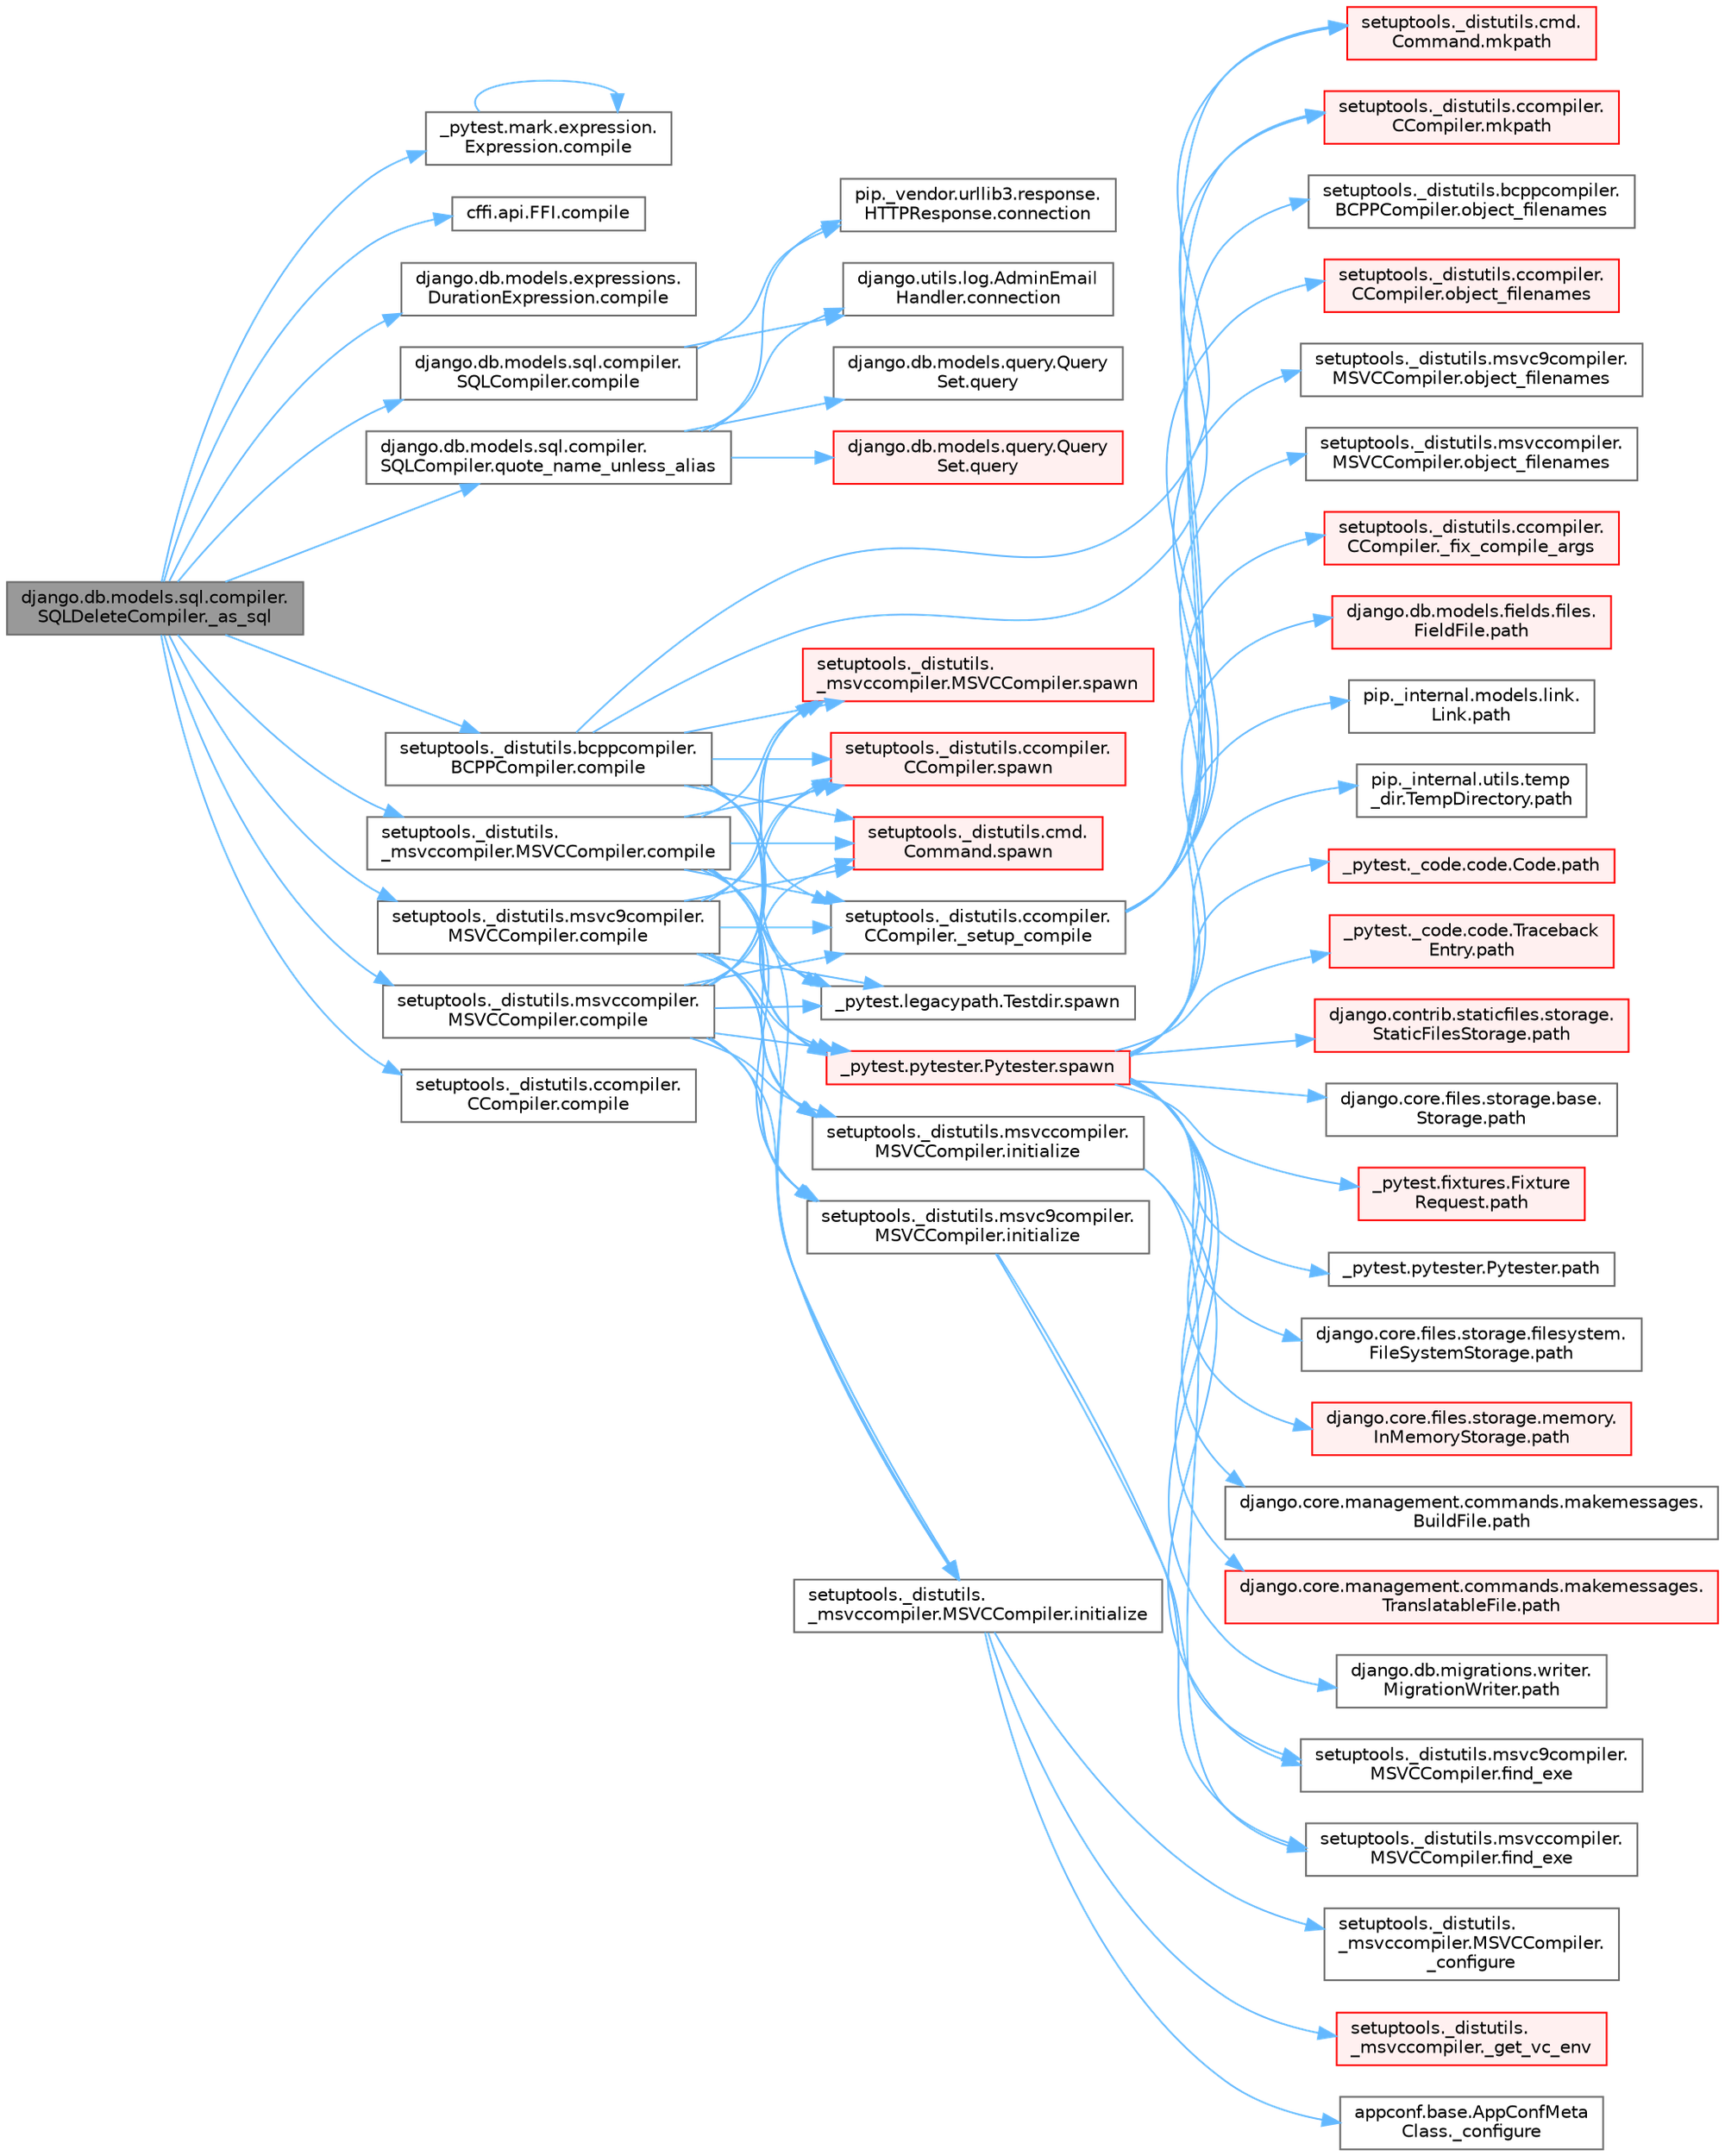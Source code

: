 digraph "django.db.models.sql.compiler.SQLDeleteCompiler._as_sql"
{
 // LATEX_PDF_SIZE
  bgcolor="transparent";
  edge [fontname=Helvetica,fontsize=10,labelfontname=Helvetica,labelfontsize=10];
  node [fontname=Helvetica,fontsize=10,shape=box,height=0.2,width=0.4];
  rankdir="LR";
  Node1 [id="Node000001",label="django.db.models.sql.compiler.\lSQLDeleteCompiler._as_sql",height=0.2,width=0.4,color="gray40", fillcolor="grey60", style="filled", fontcolor="black",tooltip=" "];
  Node1 -> Node2 [id="edge1_Node000001_Node000002",color="steelblue1",style="solid",tooltip=" "];
  Node2 [id="Node000002",label="_pytest.mark.expression.\lExpression.compile",height=0.2,width=0.4,color="grey40", fillcolor="white", style="filled",URL="$class__pytest_1_1mark_1_1expression_1_1_expression.html#a487c179805cbb1d7475c2ca8154c96fa",tooltip=" "];
  Node2 -> Node2 [id="edge2_Node000002_Node000002",color="steelblue1",style="solid",tooltip=" "];
  Node1 -> Node3 [id="edge3_Node000001_Node000003",color="steelblue1",style="solid",tooltip=" "];
  Node3 [id="Node000003",label="cffi.api.FFI.compile",height=0.2,width=0.4,color="grey40", fillcolor="white", style="filled",URL="$classcffi_1_1api_1_1_f_f_i.html#aa299db05eaf9e8845167d09760888799",tooltip=" "];
  Node1 -> Node4 [id="edge4_Node000001_Node000004",color="steelblue1",style="solid",tooltip=" "];
  Node4 [id="Node000004",label="django.db.models.expressions.\lDurationExpression.compile",height=0.2,width=0.4,color="grey40", fillcolor="white", style="filled",URL="$classdjango_1_1db_1_1models_1_1expressions_1_1_duration_expression.html#a47b1a07b0eadb9722fcd50f98312abc9",tooltip=" "];
  Node1 -> Node5 [id="edge5_Node000001_Node000005",color="steelblue1",style="solid",tooltip=" "];
  Node5 [id="Node000005",label="django.db.models.sql.compiler.\lSQLCompiler.compile",height=0.2,width=0.4,color="grey40", fillcolor="white", style="filled",URL="$classdjango_1_1db_1_1models_1_1sql_1_1compiler_1_1_s_q_l_compiler.html#aa04036f15ac7916f9be1c43e8ace807a",tooltip=" "];
  Node5 -> Node6 [id="edge6_Node000005_Node000006",color="steelblue1",style="solid",tooltip=" "];
  Node6 [id="Node000006",label="django.utils.log.AdminEmail\lHandler.connection",height=0.2,width=0.4,color="grey40", fillcolor="white", style="filled",URL="$classdjango_1_1utils_1_1log_1_1_admin_email_handler.html#a545b5f7ec55a857fe1ca7836814a0760",tooltip=" "];
  Node5 -> Node7 [id="edge7_Node000005_Node000007",color="steelblue1",style="solid",tooltip=" "];
  Node7 [id="Node000007",label="pip._vendor.urllib3.response.\lHTTPResponse.connection",height=0.2,width=0.4,color="grey40", fillcolor="white", style="filled",URL="$classpip_1_1__vendor_1_1urllib3_1_1response_1_1_h_t_t_p_response.html#a9002314624685de3bbf9b84bdc87fef8",tooltip=" "];
  Node1 -> Node8 [id="edge8_Node000001_Node000008",color="steelblue1",style="solid",tooltip=" "];
  Node8 [id="Node000008",label="setuptools._distutils.\l_msvccompiler.MSVCCompiler.compile",height=0.2,width=0.4,color="grey40", fillcolor="white", style="filled",URL="$classsetuptools_1_1__distutils_1_1__msvccompiler_1_1_m_s_v_c_compiler.html#a120b859ab4fa415afafa55d41da93d6d",tooltip=" "];
  Node8 -> Node9 [id="edge9_Node000008_Node000009",color="steelblue1",style="solid",tooltip=" "];
  Node9 [id="Node000009",label="setuptools._distutils.ccompiler.\lCCompiler._setup_compile",height=0.2,width=0.4,color="grey40", fillcolor="white", style="filled",URL="$classsetuptools_1_1__distutils_1_1ccompiler_1_1_c_compiler.html#ac4b66c43e3d07440afc7e38b4d1fdf2e",tooltip=" "];
  Node9 -> Node10 [id="edge10_Node000009_Node000010",color="steelblue1",style="solid",tooltip=" "];
  Node10 [id="Node000010",label="setuptools._distutils.ccompiler.\lCCompiler._fix_compile_args",height=0.2,width=0.4,color="red", fillcolor="#FFF0F0", style="filled",URL="$classsetuptools_1_1__distutils_1_1ccompiler_1_1_c_compiler.html#adf6e856960886280bc5b7b6ab98da11e",tooltip=" "];
  Node9 -> Node12 [id="edge11_Node000009_Node000012",color="steelblue1",style="solid",tooltip=" "];
  Node12 [id="Node000012",label="setuptools._distutils.ccompiler.\lCCompiler.mkpath",height=0.2,width=0.4,color="red", fillcolor="#FFF0F0", style="filled",URL="$classsetuptools_1_1__distutils_1_1ccompiler_1_1_c_compiler.html#a84a377626d580d0a9c7af626de535910",tooltip=" "];
  Node9 -> Node15 [id="edge12_Node000009_Node000015",color="steelblue1",style="solid",tooltip=" "];
  Node15 [id="Node000015",label="setuptools._distutils.cmd.\lCommand.mkpath",height=0.2,width=0.4,color="red", fillcolor="#FFF0F0", style="filled",URL="$classsetuptools_1_1__distutils_1_1cmd_1_1_command.html#ac5192d4d0c02e64755ea4a522d48c4ab",tooltip=" "];
  Node9 -> Node16 [id="edge13_Node000009_Node000016",color="steelblue1",style="solid",tooltip=" "];
  Node16 [id="Node000016",label="setuptools._distutils.bcppcompiler.\lBCPPCompiler.object_filenames",height=0.2,width=0.4,color="grey40", fillcolor="white", style="filled",URL="$classsetuptools_1_1__distutils_1_1bcppcompiler_1_1_b_c_p_p_compiler.html#ac747bc57c726c811b4fb1ccc28c61f01",tooltip=" "];
  Node9 -> Node17 [id="edge14_Node000009_Node000017",color="steelblue1",style="solid",tooltip=" "];
  Node17 [id="Node000017",label="setuptools._distutils.ccompiler.\lCCompiler.object_filenames",height=0.2,width=0.4,color="red", fillcolor="#FFF0F0", style="filled",URL="$classsetuptools_1_1__distutils_1_1ccompiler_1_1_c_compiler.html#ab827c9ddfe9c9f62a450b86dd8aaa1b1",tooltip=" "];
  Node9 -> Node24 [id="edge15_Node000009_Node000024",color="steelblue1",style="solid",tooltip=" "];
  Node24 [id="Node000024",label="setuptools._distutils.msvc9compiler.\lMSVCCompiler.object_filenames",height=0.2,width=0.4,color="grey40", fillcolor="white", style="filled",URL="$classsetuptools_1_1__distutils_1_1msvc9compiler_1_1_m_s_v_c_compiler.html#a39cc5c2c89a083409fd8493ccc8ec93f",tooltip=" "];
  Node9 -> Node25 [id="edge16_Node000009_Node000025",color="steelblue1",style="solid",tooltip=" "];
  Node25 [id="Node000025",label="setuptools._distutils.msvccompiler.\lMSVCCompiler.object_filenames",height=0.2,width=0.4,color="grey40", fillcolor="white", style="filled",URL="$classsetuptools_1_1__distutils_1_1msvccompiler_1_1_m_s_v_c_compiler.html#a0a24fd7f09e7c261d131d65e4f8462d4",tooltip=" "];
  Node8 -> Node26 [id="edge17_Node000008_Node000026",color="steelblue1",style="solid",tooltip=" "];
  Node26 [id="Node000026",label="setuptools._distutils.\l_msvccompiler.MSVCCompiler.initialize",height=0.2,width=0.4,color="grey40", fillcolor="white", style="filled",URL="$classsetuptools_1_1__distutils_1_1__msvccompiler_1_1_m_s_v_c_compiler.html#a43401b9cd5fe5aa3b85704cff01fda01",tooltip=" "];
  Node26 -> Node27 [id="edge18_Node000026_Node000027",color="steelblue1",style="solid",tooltip=" "];
  Node27 [id="Node000027",label="appconf.base.AppConfMeta\lClass._configure",height=0.2,width=0.4,color="grey40", fillcolor="white", style="filled",URL="$classappconf_1_1base_1_1_app_conf_meta_class.html#a0723fc70358e3656b91784ee70ed33ab",tooltip=" "];
  Node26 -> Node28 [id="edge19_Node000026_Node000028",color="steelblue1",style="solid",tooltip=" "];
  Node28 [id="Node000028",label="setuptools._distutils.\l_msvccompiler.MSVCCompiler.\l_configure",height=0.2,width=0.4,color="grey40", fillcolor="white", style="filled",URL="$classsetuptools_1_1__distutils_1_1__msvccompiler_1_1_m_s_v_c_compiler.html#a44536ae62c4c18d3aea088abb468ff8f",tooltip=" "];
  Node26 -> Node29 [id="edge20_Node000026_Node000029",color="steelblue1",style="solid",tooltip=" "];
  Node29 [id="Node000029",label="setuptools._distutils.\l_msvccompiler._get_vc_env",height=0.2,width=0.4,color="red", fillcolor="#FFF0F0", style="filled",URL="$namespacesetuptools_1_1__distutils_1_1__msvccompiler.html#a7c40fac0baa118e2727e52f1cfee79db",tooltip=" "];
  Node8 -> Node33 [id="edge21_Node000008_Node000033",color="steelblue1",style="solid",tooltip=" "];
  Node33 [id="Node000033",label="setuptools._distutils.msvc9compiler.\lMSVCCompiler.initialize",height=0.2,width=0.4,color="grey40", fillcolor="white", style="filled",URL="$classsetuptools_1_1__distutils_1_1msvc9compiler_1_1_m_s_v_c_compiler.html#a94f057de1dc9158080035d0acd89412f",tooltip=" "];
  Node33 -> Node34 [id="edge22_Node000033_Node000034",color="steelblue1",style="solid",tooltip=" "];
  Node34 [id="Node000034",label="setuptools._distutils.msvc9compiler.\lMSVCCompiler.find_exe",height=0.2,width=0.4,color="grey40", fillcolor="white", style="filled",URL="$classsetuptools_1_1__distutils_1_1msvc9compiler_1_1_m_s_v_c_compiler.html#a01cb58614ce12071446ff74416f4eb88",tooltip=" "];
  Node33 -> Node35 [id="edge23_Node000033_Node000035",color="steelblue1",style="solid",tooltip=" "];
  Node35 [id="Node000035",label="setuptools._distutils.msvccompiler.\lMSVCCompiler.find_exe",height=0.2,width=0.4,color="grey40", fillcolor="white", style="filled",URL="$classsetuptools_1_1__distutils_1_1msvccompiler_1_1_m_s_v_c_compiler.html#a46e0b147d29ed24668cacac00c928c62",tooltip=" "];
  Node8 -> Node36 [id="edge24_Node000008_Node000036",color="steelblue1",style="solid",tooltip=" "];
  Node36 [id="Node000036",label="setuptools._distutils.msvccompiler.\lMSVCCompiler.initialize",height=0.2,width=0.4,color="grey40", fillcolor="white", style="filled",URL="$classsetuptools_1_1__distutils_1_1msvccompiler_1_1_m_s_v_c_compiler.html#a622c75ec314a3e866578248e9bfcef28",tooltip=" "];
  Node36 -> Node34 [id="edge25_Node000036_Node000034",color="steelblue1",style="solid",tooltip=" "];
  Node36 -> Node35 [id="edge26_Node000036_Node000035",color="steelblue1",style="solid",tooltip=" "];
  Node8 -> Node37 [id="edge27_Node000008_Node000037",color="steelblue1",style="solid",tooltip=" "];
  Node37 [id="Node000037",label="_pytest.legacypath.Testdir.spawn",height=0.2,width=0.4,color="grey40", fillcolor="white", style="filled",URL="$class__pytest_1_1legacypath_1_1_testdir.html#a7b90d7cbf3ce3f79ac2880b56ffe3c9c",tooltip=" "];
  Node8 -> Node38 [id="edge28_Node000008_Node000038",color="steelblue1",style="solid",tooltip=" "];
  Node38 [id="Node000038",label="_pytest.pytester.Pytester.spawn",height=0.2,width=0.4,color="red", fillcolor="#FFF0F0", style="filled",URL="$class__pytest_1_1pytester_1_1_pytester.html#abebb7155ff193e7514ef38b8569e6b58",tooltip=" "];
  Node38 -> Node39 [id="edge29_Node000038_Node000039",color="steelblue1",style="solid",tooltip=" "];
  Node39 [id="Node000039",label="_pytest._code.code.Code.path",height=0.2,width=0.4,color="red", fillcolor="#FFF0F0", style="filled",URL="$class__pytest_1_1__code_1_1code_1_1_code.html#a1dae55e90750fe77c7517f806a14d864",tooltip=" "];
  Node38 -> Node50 [id="edge30_Node000038_Node000050",color="steelblue1",style="solid",tooltip=" "];
  Node50 [id="Node000050",label="_pytest._code.code.Traceback\lEntry.path",height=0.2,width=0.4,color="red", fillcolor="#FFF0F0", style="filled",URL="$class__pytest_1_1__code_1_1code_1_1_traceback_entry.html#a5a88b9ae4623733566450a9e7d8387c0",tooltip=" "];
  Node38 -> Node52 [id="edge31_Node000038_Node000052",color="steelblue1",style="solid",tooltip=" "];
  Node52 [id="Node000052",label="_pytest.fixtures.Fixture\lRequest.path",height=0.2,width=0.4,color="red", fillcolor="#FFF0F0", style="filled",URL="$class__pytest_1_1fixtures_1_1_fixture_request.html#a6f6db59812d121b54cd67d5e434e1451",tooltip=" "];
  Node38 -> Node58 [id="edge32_Node000038_Node000058",color="steelblue1",style="solid",tooltip=" "];
  Node58 [id="Node000058",label="_pytest.pytester.Pytester.path",height=0.2,width=0.4,color="grey40", fillcolor="white", style="filled",URL="$class__pytest_1_1pytester_1_1_pytester.html#a403c804f74a87f5e5705774fa896cc1f",tooltip=" "];
  Node38 -> Node59 [id="edge33_Node000038_Node000059",color="steelblue1",style="solid",tooltip=" "];
  Node59 [id="Node000059",label="django.contrib.staticfiles.storage.\lStaticFilesStorage.path",height=0.2,width=0.4,color="red", fillcolor="#FFF0F0", style="filled",URL="$classdjango_1_1contrib_1_1staticfiles_1_1storage_1_1_static_files_storage.html#a4e96cc92fbde7423d1b74f3a50fc0bf6",tooltip=" "];
  Node38 -> Node505 [id="edge34_Node000038_Node000505",color="steelblue1",style="solid",tooltip=" "];
  Node505 [id="Node000505",label="django.core.files.storage.base.\lStorage.path",height=0.2,width=0.4,color="grey40", fillcolor="white", style="filled",URL="$classdjango_1_1core_1_1files_1_1storage_1_1base_1_1_storage.html#a9be8d49a55131dbbab2c5fd57f7e772c",tooltip=" "];
  Node38 -> Node506 [id="edge35_Node000038_Node000506",color="steelblue1",style="solid",tooltip=" "];
  Node506 [id="Node000506",label="django.core.files.storage.filesystem.\lFileSystemStorage.path",height=0.2,width=0.4,color="grey40", fillcolor="white", style="filled",URL="$classdjango_1_1core_1_1files_1_1storage_1_1filesystem_1_1_file_system_storage.html#abf8a7e88eedec3e1b2ea965cc0858d17",tooltip=" "];
  Node38 -> Node507 [id="edge36_Node000038_Node000507",color="steelblue1",style="solid",tooltip=" "];
  Node507 [id="Node000507",label="django.core.files.storage.memory.\lInMemoryStorage.path",height=0.2,width=0.4,color="red", fillcolor="#FFF0F0", style="filled",URL="$classdjango_1_1core_1_1files_1_1storage_1_1memory_1_1_in_memory_storage.html#a466c8e28fd11839318d2e4454b8ef89f",tooltip=" "];
  Node38 -> Node511 [id="edge37_Node000038_Node000511",color="steelblue1",style="solid",tooltip=" "];
  Node511 [id="Node000511",label="django.core.management.commands.makemessages.\lBuildFile.path",height=0.2,width=0.4,color="grey40", fillcolor="white", style="filled",URL="$classdjango_1_1core_1_1management_1_1commands_1_1makemessages_1_1_build_file.html#ac06388718e902543bc00a7c6565105fc",tooltip=" "];
  Node38 -> Node512 [id="edge38_Node000038_Node000512",color="steelblue1",style="solid",tooltip=" "];
  Node512 [id="Node000512",label="django.core.management.commands.makemessages.\lTranslatableFile.path",height=0.2,width=0.4,color="red", fillcolor="#FFF0F0", style="filled",URL="$classdjango_1_1core_1_1management_1_1commands_1_1makemessages_1_1_translatable_file.html#ad851d5e6b8a65f5915ccfd4a30fb8026",tooltip=" "];
  Node38 -> Node513 [id="edge39_Node000038_Node000513",color="steelblue1",style="solid",tooltip=" "];
  Node513 [id="Node000513",label="django.db.migrations.writer.\lMigrationWriter.path",height=0.2,width=0.4,color="grey40", fillcolor="white", style="filled",URL="$classdjango_1_1db_1_1migrations_1_1writer_1_1_migration_writer.html#a45469d67e8f80996c982470d36136184",tooltip=" "];
  Node38 -> Node514 [id="edge40_Node000038_Node000514",color="steelblue1",style="solid",tooltip=" "];
  Node514 [id="Node000514",label="django.db.models.fields.files.\lFieldFile.path",height=0.2,width=0.4,color="red", fillcolor="#FFF0F0", style="filled",URL="$classdjango_1_1db_1_1models_1_1fields_1_1files_1_1_field_file.html#ae91c4ed0643fb9bd8959d0db8eb44f80",tooltip=" "];
  Node38 -> Node608 [id="edge41_Node000038_Node000608",color="steelblue1",style="solid",tooltip=" "];
  Node608 [id="Node000608",label="pip._internal.models.link.\lLink.path",height=0.2,width=0.4,color="grey40", fillcolor="white", style="filled",URL="$classpip_1_1__internal_1_1models_1_1link_1_1_link.html#a30f454216dcb615e3ed986238490f180",tooltip=" "];
  Node38 -> Node609 [id="edge42_Node000038_Node000609",color="steelblue1",style="solid",tooltip=" "];
  Node609 [id="Node000609",label="pip._internal.utils.temp\l_dir.TempDirectory.path",height=0.2,width=0.4,color="grey40", fillcolor="white", style="filled",URL="$classpip_1_1__internal_1_1utils_1_1temp__dir_1_1_temp_directory.html#afe6b2d95c070c6570957de5696ff3a6e",tooltip=" "];
  Node8 -> Node2657 [id="edge43_Node000008_Node002657",color="steelblue1",style="solid",tooltip=" "];
  Node2657 [id="Node002657",label="setuptools._distutils.\l_msvccompiler.MSVCCompiler.spawn",height=0.2,width=0.4,color="red", fillcolor="#FFF0F0", style="filled",URL="$classsetuptools_1_1__distutils_1_1__msvccompiler_1_1_m_s_v_c_compiler.html#a9aa3de4c16c1786efcbc72a361aadb66",tooltip=" "];
  Node8 -> Node2659 [id="edge44_Node000008_Node002659",color="steelblue1",style="solid",tooltip=" "];
  Node2659 [id="Node002659",label="setuptools._distutils.ccompiler.\lCCompiler.spawn",height=0.2,width=0.4,color="red", fillcolor="#FFF0F0", style="filled",URL="$classsetuptools_1_1__distutils_1_1ccompiler_1_1_c_compiler.html#af513247d5bdabdc090f42e431d7da74f",tooltip=" "];
  Node8 -> Node2660 [id="edge45_Node000008_Node002660",color="steelblue1",style="solid",tooltip=" "];
  Node2660 [id="Node002660",label="setuptools._distutils.cmd.\lCommand.spawn",height=0.2,width=0.4,color="red", fillcolor="#FFF0F0", style="filled",URL="$classsetuptools_1_1__distutils_1_1cmd_1_1_command.html#a9d990023ef8ad29009426c7facf05efb",tooltip=" "];
  Node1 -> Node4543 [id="edge46_Node000001_Node004543",color="steelblue1",style="solid",tooltip=" "];
  Node4543 [id="Node004543",label="setuptools._distutils.bcppcompiler.\lBCPPCompiler.compile",height=0.2,width=0.4,color="grey40", fillcolor="white", style="filled",URL="$classsetuptools_1_1__distutils_1_1bcppcompiler_1_1_b_c_p_p_compiler.html#add8958f9b0f0d3a834bd12e6c33ed4a4",tooltip=" "];
  Node4543 -> Node9 [id="edge47_Node004543_Node000009",color="steelblue1",style="solid",tooltip=" "];
  Node4543 -> Node12 [id="edge48_Node004543_Node000012",color="steelblue1",style="solid",tooltip=" "];
  Node4543 -> Node15 [id="edge49_Node004543_Node000015",color="steelblue1",style="solid",tooltip=" "];
  Node4543 -> Node37 [id="edge50_Node004543_Node000037",color="steelblue1",style="solid",tooltip=" "];
  Node4543 -> Node38 [id="edge51_Node004543_Node000038",color="steelblue1",style="solid",tooltip=" "];
  Node4543 -> Node2657 [id="edge52_Node004543_Node002657",color="steelblue1",style="solid",tooltip=" "];
  Node4543 -> Node2659 [id="edge53_Node004543_Node002659",color="steelblue1",style="solid",tooltip=" "];
  Node4543 -> Node2660 [id="edge54_Node004543_Node002660",color="steelblue1",style="solid",tooltip=" "];
  Node1 -> Node4544 [id="edge55_Node000001_Node004544",color="steelblue1",style="solid",tooltip=" "];
  Node4544 [id="Node004544",label="setuptools._distutils.ccompiler.\lCCompiler.compile",height=0.2,width=0.4,color="grey40", fillcolor="white", style="filled",URL="$classsetuptools_1_1__distutils_1_1ccompiler_1_1_c_compiler.html#af627563c92fd0bea9506ee19020bdd44",tooltip=" "];
  Node1 -> Node4545 [id="edge56_Node000001_Node004545",color="steelblue1",style="solid",tooltip=" "];
  Node4545 [id="Node004545",label="setuptools._distutils.msvc9compiler.\lMSVCCompiler.compile",height=0.2,width=0.4,color="grey40", fillcolor="white", style="filled",URL="$classsetuptools_1_1__distutils_1_1msvc9compiler_1_1_m_s_v_c_compiler.html#acef92f6a3e5ca1da81edac6c4eb13394",tooltip=" "];
  Node4545 -> Node9 [id="edge57_Node004545_Node000009",color="steelblue1",style="solid",tooltip=" "];
  Node4545 -> Node26 [id="edge58_Node004545_Node000026",color="steelblue1",style="solid",tooltip=" "];
  Node4545 -> Node33 [id="edge59_Node004545_Node000033",color="steelblue1",style="solid",tooltip=" "];
  Node4545 -> Node36 [id="edge60_Node004545_Node000036",color="steelblue1",style="solid",tooltip=" "];
  Node4545 -> Node37 [id="edge61_Node004545_Node000037",color="steelblue1",style="solid",tooltip=" "];
  Node4545 -> Node38 [id="edge62_Node004545_Node000038",color="steelblue1",style="solid",tooltip=" "];
  Node4545 -> Node2657 [id="edge63_Node004545_Node002657",color="steelblue1",style="solid",tooltip=" "];
  Node4545 -> Node2659 [id="edge64_Node004545_Node002659",color="steelblue1",style="solid",tooltip=" "];
  Node4545 -> Node2660 [id="edge65_Node004545_Node002660",color="steelblue1",style="solid",tooltip=" "];
  Node1 -> Node4546 [id="edge66_Node000001_Node004546",color="steelblue1",style="solid",tooltip=" "];
  Node4546 [id="Node004546",label="setuptools._distutils.msvccompiler.\lMSVCCompiler.compile",height=0.2,width=0.4,color="grey40", fillcolor="white", style="filled",URL="$classsetuptools_1_1__distutils_1_1msvccompiler_1_1_m_s_v_c_compiler.html#a0b94993c995adcbeba0bd04caff0905a",tooltip=" "];
  Node4546 -> Node9 [id="edge67_Node004546_Node000009",color="steelblue1",style="solid",tooltip=" "];
  Node4546 -> Node26 [id="edge68_Node004546_Node000026",color="steelblue1",style="solid",tooltip=" "];
  Node4546 -> Node33 [id="edge69_Node004546_Node000033",color="steelblue1",style="solid",tooltip=" "];
  Node4546 -> Node36 [id="edge70_Node004546_Node000036",color="steelblue1",style="solid",tooltip=" "];
  Node4546 -> Node37 [id="edge71_Node004546_Node000037",color="steelblue1",style="solid",tooltip=" "];
  Node4546 -> Node38 [id="edge72_Node004546_Node000038",color="steelblue1",style="solid",tooltip=" "];
  Node4546 -> Node2657 [id="edge73_Node004546_Node002657",color="steelblue1",style="solid",tooltip=" "];
  Node4546 -> Node2659 [id="edge74_Node004546_Node002659",color="steelblue1",style="solid",tooltip=" "];
  Node4546 -> Node2660 [id="edge75_Node004546_Node002660",color="steelblue1",style="solid",tooltip=" "];
  Node1 -> Node4547 [id="edge76_Node000001_Node004547",color="steelblue1",style="solid",tooltip=" "];
  Node4547 [id="Node004547",label="django.db.models.sql.compiler.\lSQLCompiler.quote_name_unless_alias",height=0.2,width=0.4,color="grey40", fillcolor="white", style="filled",URL="$classdjango_1_1db_1_1models_1_1sql_1_1compiler_1_1_s_q_l_compiler.html#aee1ca8fa1097490d7dde9458af2087a2",tooltip=" "];
  Node4547 -> Node6 [id="edge77_Node004547_Node000006",color="steelblue1",style="solid",tooltip=" "];
  Node4547 -> Node7 [id="edge78_Node004547_Node000007",color="steelblue1",style="solid",tooltip=" "];
  Node4547 -> Node101 [id="edge79_Node004547_Node000101",color="steelblue1",style="solid",tooltip=" "];
  Node101 [id="Node000101",label="django.db.models.query.Query\lSet.query",height=0.2,width=0.4,color="red", fillcolor="#FFF0F0", style="filled",URL="$classdjango_1_1db_1_1models_1_1query_1_1_query_set.html#a8028ed81b109acb162489dbd16604c83",tooltip=" "];
  Node4547 -> Node103 [id="edge80_Node004547_Node000103",color="steelblue1",style="solid",tooltip=" "];
  Node103 [id="Node000103",label="django.db.models.query.Query\lSet.query",height=0.2,width=0.4,color="grey40", fillcolor="white", style="filled",URL="$classdjango_1_1db_1_1models_1_1query_1_1_query_set.html#a0b0307a9b3f65303afb2c5783372d2c2",tooltip=" "];
}

